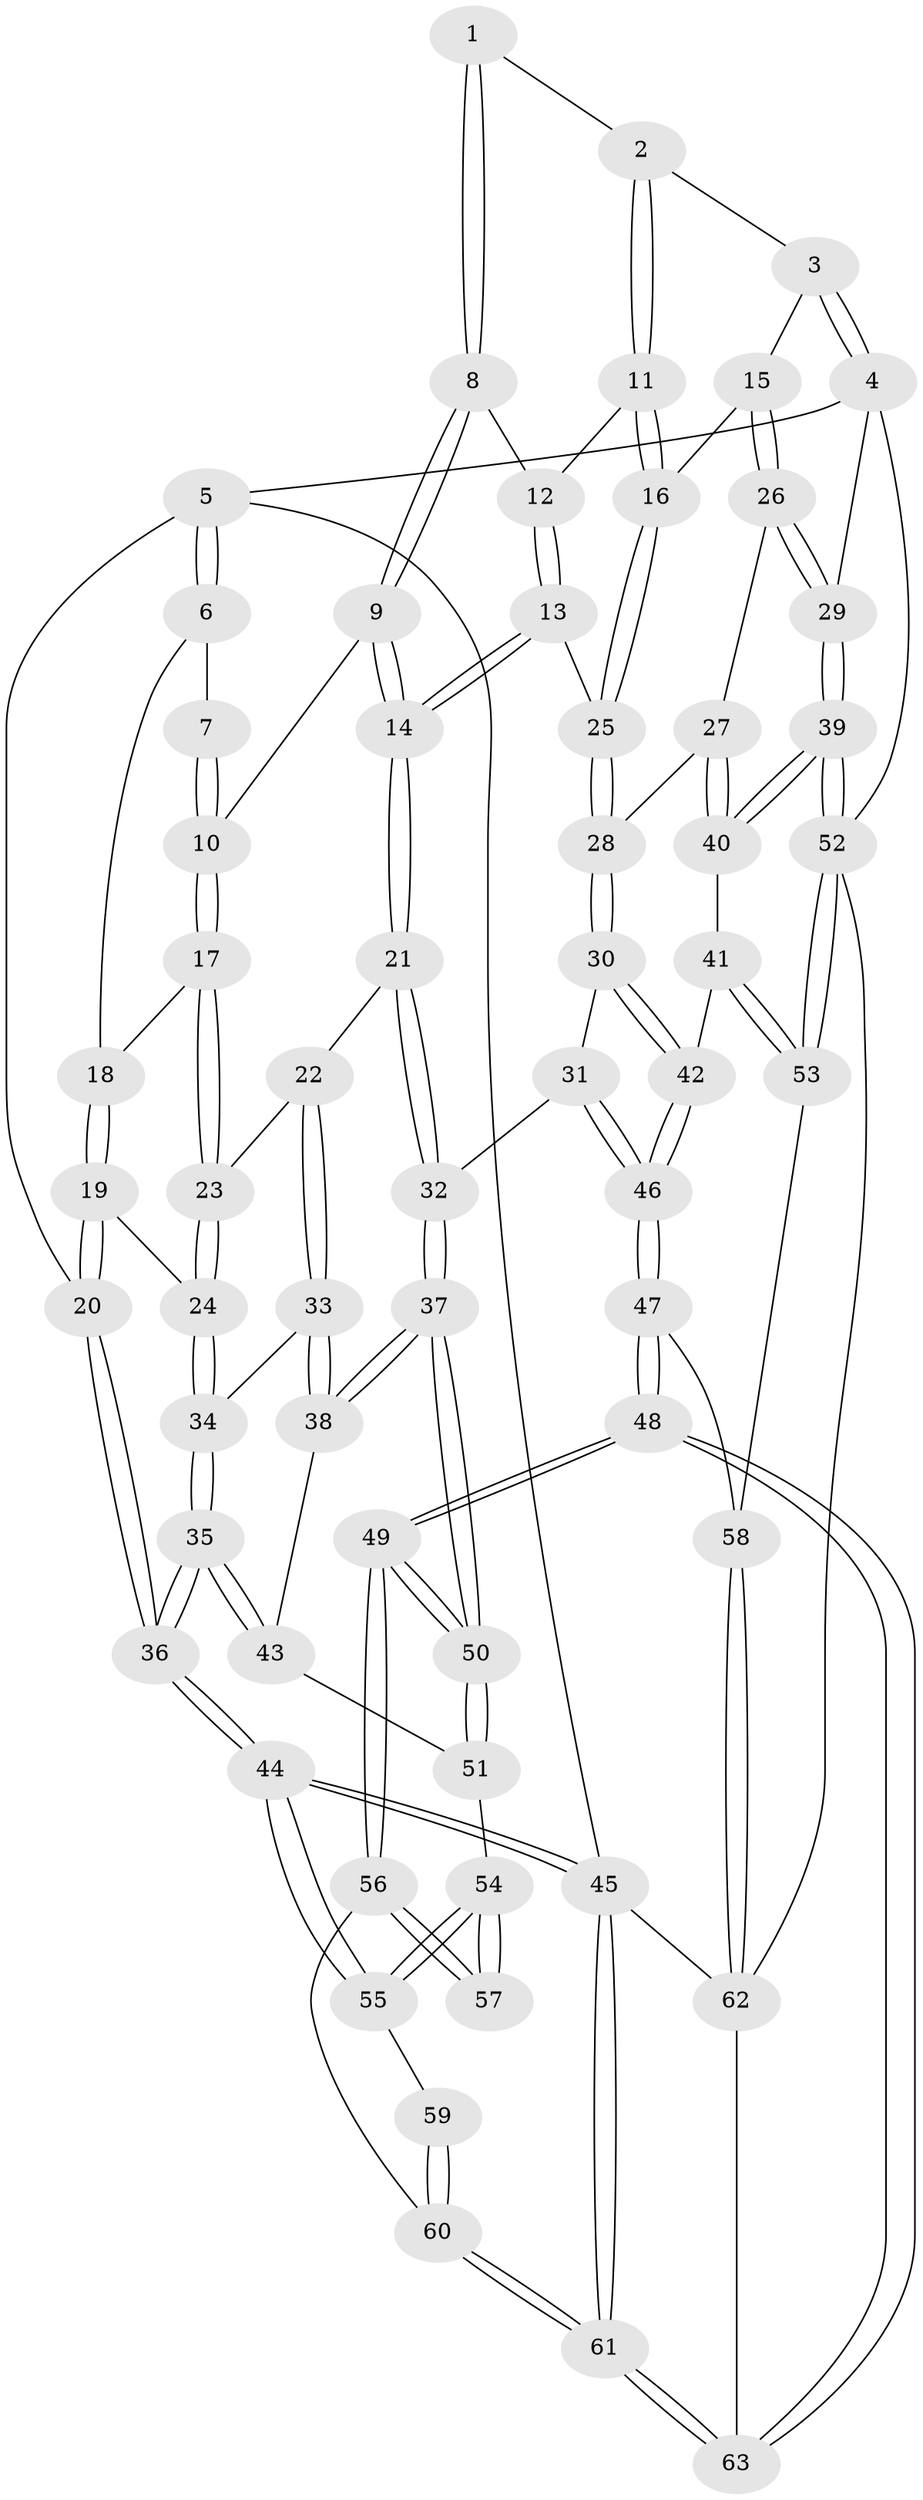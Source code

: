 // Generated by graph-tools (version 1.1) at 2025/17/03/09/25 04:17:22]
// undirected, 63 vertices, 154 edges
graph export_dot {
graph [start="1"]
  node [color=gray90,style=filled];
  1 [pos="+0.5921417439401767+0"];
  2 [pos="+0.6792456191464568+0"];
  3 [pos="+1+0"];
  4 [pos="+1+0"];
  5 [pos="+0+0"];
  6 [pos="+0+0"];
  7 [pos="+0.27204585190078345+0"];
  8 [pos="+0.5156332344045081+0"];
  9 [pos="+0.3767211268905479+0.135336156464585"];
  10 [pos="+0.33361181576712046+0.12047461552850448"];
  11 [pos="+0.6673993494447602+0.1656831421648646"];
  12 [pos="+0.5347567542529594+0.05709171821107233"];
  13 [pos="+0.5329564425534485+0.2089435556930797"];
  14 [pos="+0.45586221637332136+0.23450986031079735"];
  15 [pos="+0.842750027838219+0.18880455209819147"];
  16 [pos="+0.6686395638002445+0.17627017270040715"];
  17 [pos="+0.26107056108678284+0.15005115752064974"];
  18 [pos="+0.14952575284344116+0.07020825027079404"];
  19 [pos="+0.06795300912626082+0.29369564309417806"];
  20 [pos="+0+0.24602982558910694"];
  21 [pos="+0.42682857897574233+0.3519098088177264"];
  22 [pos="+0.334561796908915+0.3578756949485849"];
  23 [pos="+0.2594814157401152+0.15312525163988341"];
  24 [pos="+0.12768006938465093+0.31522743898794414"];
  25 [pos="+0.6361588592029549+0.20801455969883054"];
  26 [pos="+0.9151353722651483+0.3349031914224467"];
  27 [pos="+0.8640544019439454+0.36944330947406434"];
  28 [pos="+0.6742612048419613+0.4047809096596652"];
  29 [pos="+1+0.3818798290207619"];
  30 [pos="+0.6732831305914112+0.4058645285105161"];
  31 [pos="+0.5448472675147699+0.4470056138922111"];
  32 [pos="+0.490395736616751+0.4481460485945439"];
  33 [pos="+0.1978945631320056+0.3969912821158543"];
  34 [pos="+0.17567375511854127+0.377178716751812"];
  35 [pos="+0+0.5712181787715963"];
  36 [pos="+0+0.6291239274399297"];
  37 [pos="+0.45201123099644797+0.5291611128005386"];
  38 [pos="+0.20573116238741332+0.48658508323817623"];
  39 [pos="+1+0.6480004180965622"];
  40 [pos="+0.8322803453887553+0.5496847113851989"];
  41 [pos="+0.8026124634696697+0.5759356458847109"];
  42 [pos="+0.7376060940898415+0.6044796684884363"];
  43 [pos="+0.19963051570238016+0.5120551002320944"];
  44 [pos="+0+0.6921114157548086"];
  45 [pos="+0+1"];
  46 [pos="+0.6872474531944927+0.7018009067184449"];
  47 [pos="+0.6825175803418321+0.7214176221519751"];
  48 [pos="+0.49964797993834664+0.8792471134888158"];
  49 [pos="+0.4794756436905929+0.8522967555635358"];
  50 [pos="+0.4405747210373991+0.6162141144150495"];
  51 [pos="+0.2079796863614154+0.5640720016899329"];
  52 [pos="+1+0.7011486957140705"];
  53 [pos="+0.9904395617125191+0.7497429010639244"];
  54 [pos="+0.2005102550439268+0.5999642476983987"];
  55 [pos="+0+0.7061040405396583"];
  56 [pos="+0.35287542351757184+0.7948569809868996"];
  57 [pos="+0.26157688395576434+0.7452751696506099"];
  58 [pos="+0.9419245255781004+0.76850721698482"];
  59 [pos="+0.13270448090285472+0.7753008586125345"];
  60 [pos="+0.13152197403275737+0.8768227866600922"];
  61 [pos="+0.04582024574604439+1"];
  62 [pos="+0.7281650423919085+1"];
  63 [pos="+0.5038767358325189+1"];
  1 -- 2;
  1 -- 8;
  1 -- 8;
  2 -- 3;
  2 -- 11;
  2 -- 11;
  3 -- 4;
  3 -- 4;
  3 -- 15;
  4 -- 5;
  4 -- 29;
  4 -- 52;
  5 -- 6;
  5 -- 6;
  5 -- 20;
  5 -- 45;
  6 -- 7;
  6 -- 18;
  7 -- 10;
  7 -- 10;
  8 -- 9;
  8 -- 9;
  8 -- 12;
  9 -- 10;
  9 -- 14;
  9 -- 14;
  10 -- 17;
  10 -- 17;
  11 -- 12;
  11 -- 16;
  11 -- 16;
  12 -- 13;
  12 -- 13;
  13 -- 14;
  13 -- 14;
  13 -- 25;
  14 -- 21;
  14 -- 21;
  15 -- 16;
  15 -- 26;
  15 -- 26;
  16 -- 25;
  16 -- 25;
  17 -- 18;
  17 -- 23;
  17 -- 23;
  18 -- 19;
  18 -- 19;
  19 -- 20;
  19 -- 20;
  19 -- 24;
  20 -- 36;
  20 -- 36;
  21 -- 22;
  21 -- 32;
  21 -- 32;
  22 -- 23;
  22 -- 33;
  22 -- 33;
  23 -- 24;
  23 -- 24;
  24 -- 34;
  24 -- 34;
  25 -- 28;
  25 -- 28;
  26 -- 27;
  26 -- 29;
  26 -- 29;
  27 -- 28;
  27 -- 40;
  27 -- 40;
  28 -- 30;
  28 -- 30;
  29 -- 39;
  29 -- 39;
  30 -- 31;
  30 -- 42;
  30 -- 42;
  31 -- 32;
  31 -- 46;
  31 -- 46;
  32 -- 37;
  32 -- 37;
  33 -- 34;
  33 -- 38;
  33 -- 38;
  34 -- 35;
  34 -- 35;
  35 -- 36;
  35 -- 36;
  35 -- 43;
  35 -- 43;
  36 -- 44;
  36 -- 44;
  37 -- 38;
  37 -- 38;
  37 -- 50;
  37 -- 50;
  38 -- 43;
  39 -- 40;
  39 -- 40;
  39 -- 52;
  39 -- 52;
  40 -- 41;
  41 -- 42;
  41 -- 53;
  41 -- 53;
  42 -- 46;
  42 -- 46;
  43 -- 51;
  44 -- 45;
  44 -- 45;
  44 -- 55;
  44 -- 55;
  45 -- 61;
  45 -- 61;
  45 -- 62;
  46 -- 47;
  46 -- 47;
  47 -- 48;
  47 -- 48;
  47 -- 58;
  48 -- 49;
  48 -- 49;
  48 -- 63;
  48 -- 63;
  49 -- 50;
  49 -- 50;
  49 -- 56;
  49 -- 56;
  50 -- 51;
  50 -- 51;
  51 -- 54;
  52 -- 53;
  52 -- 53;
  52 -- 62;
  53 -- 58;
  54 -- 55;
  54 -- 55;
  54 -- 57;
  54 -- 57;
  55 -- 59;
  56 -- 57;
  56 -- 57;
  56 -- 60;
  58 -- 62;
  58 -- 62;
  59 -- 60;
  59 -- 60;
  60 -- 61;
  60 -- 61;
  61 -- 63;
  61 -- 63;
  62 -- 63;
}
